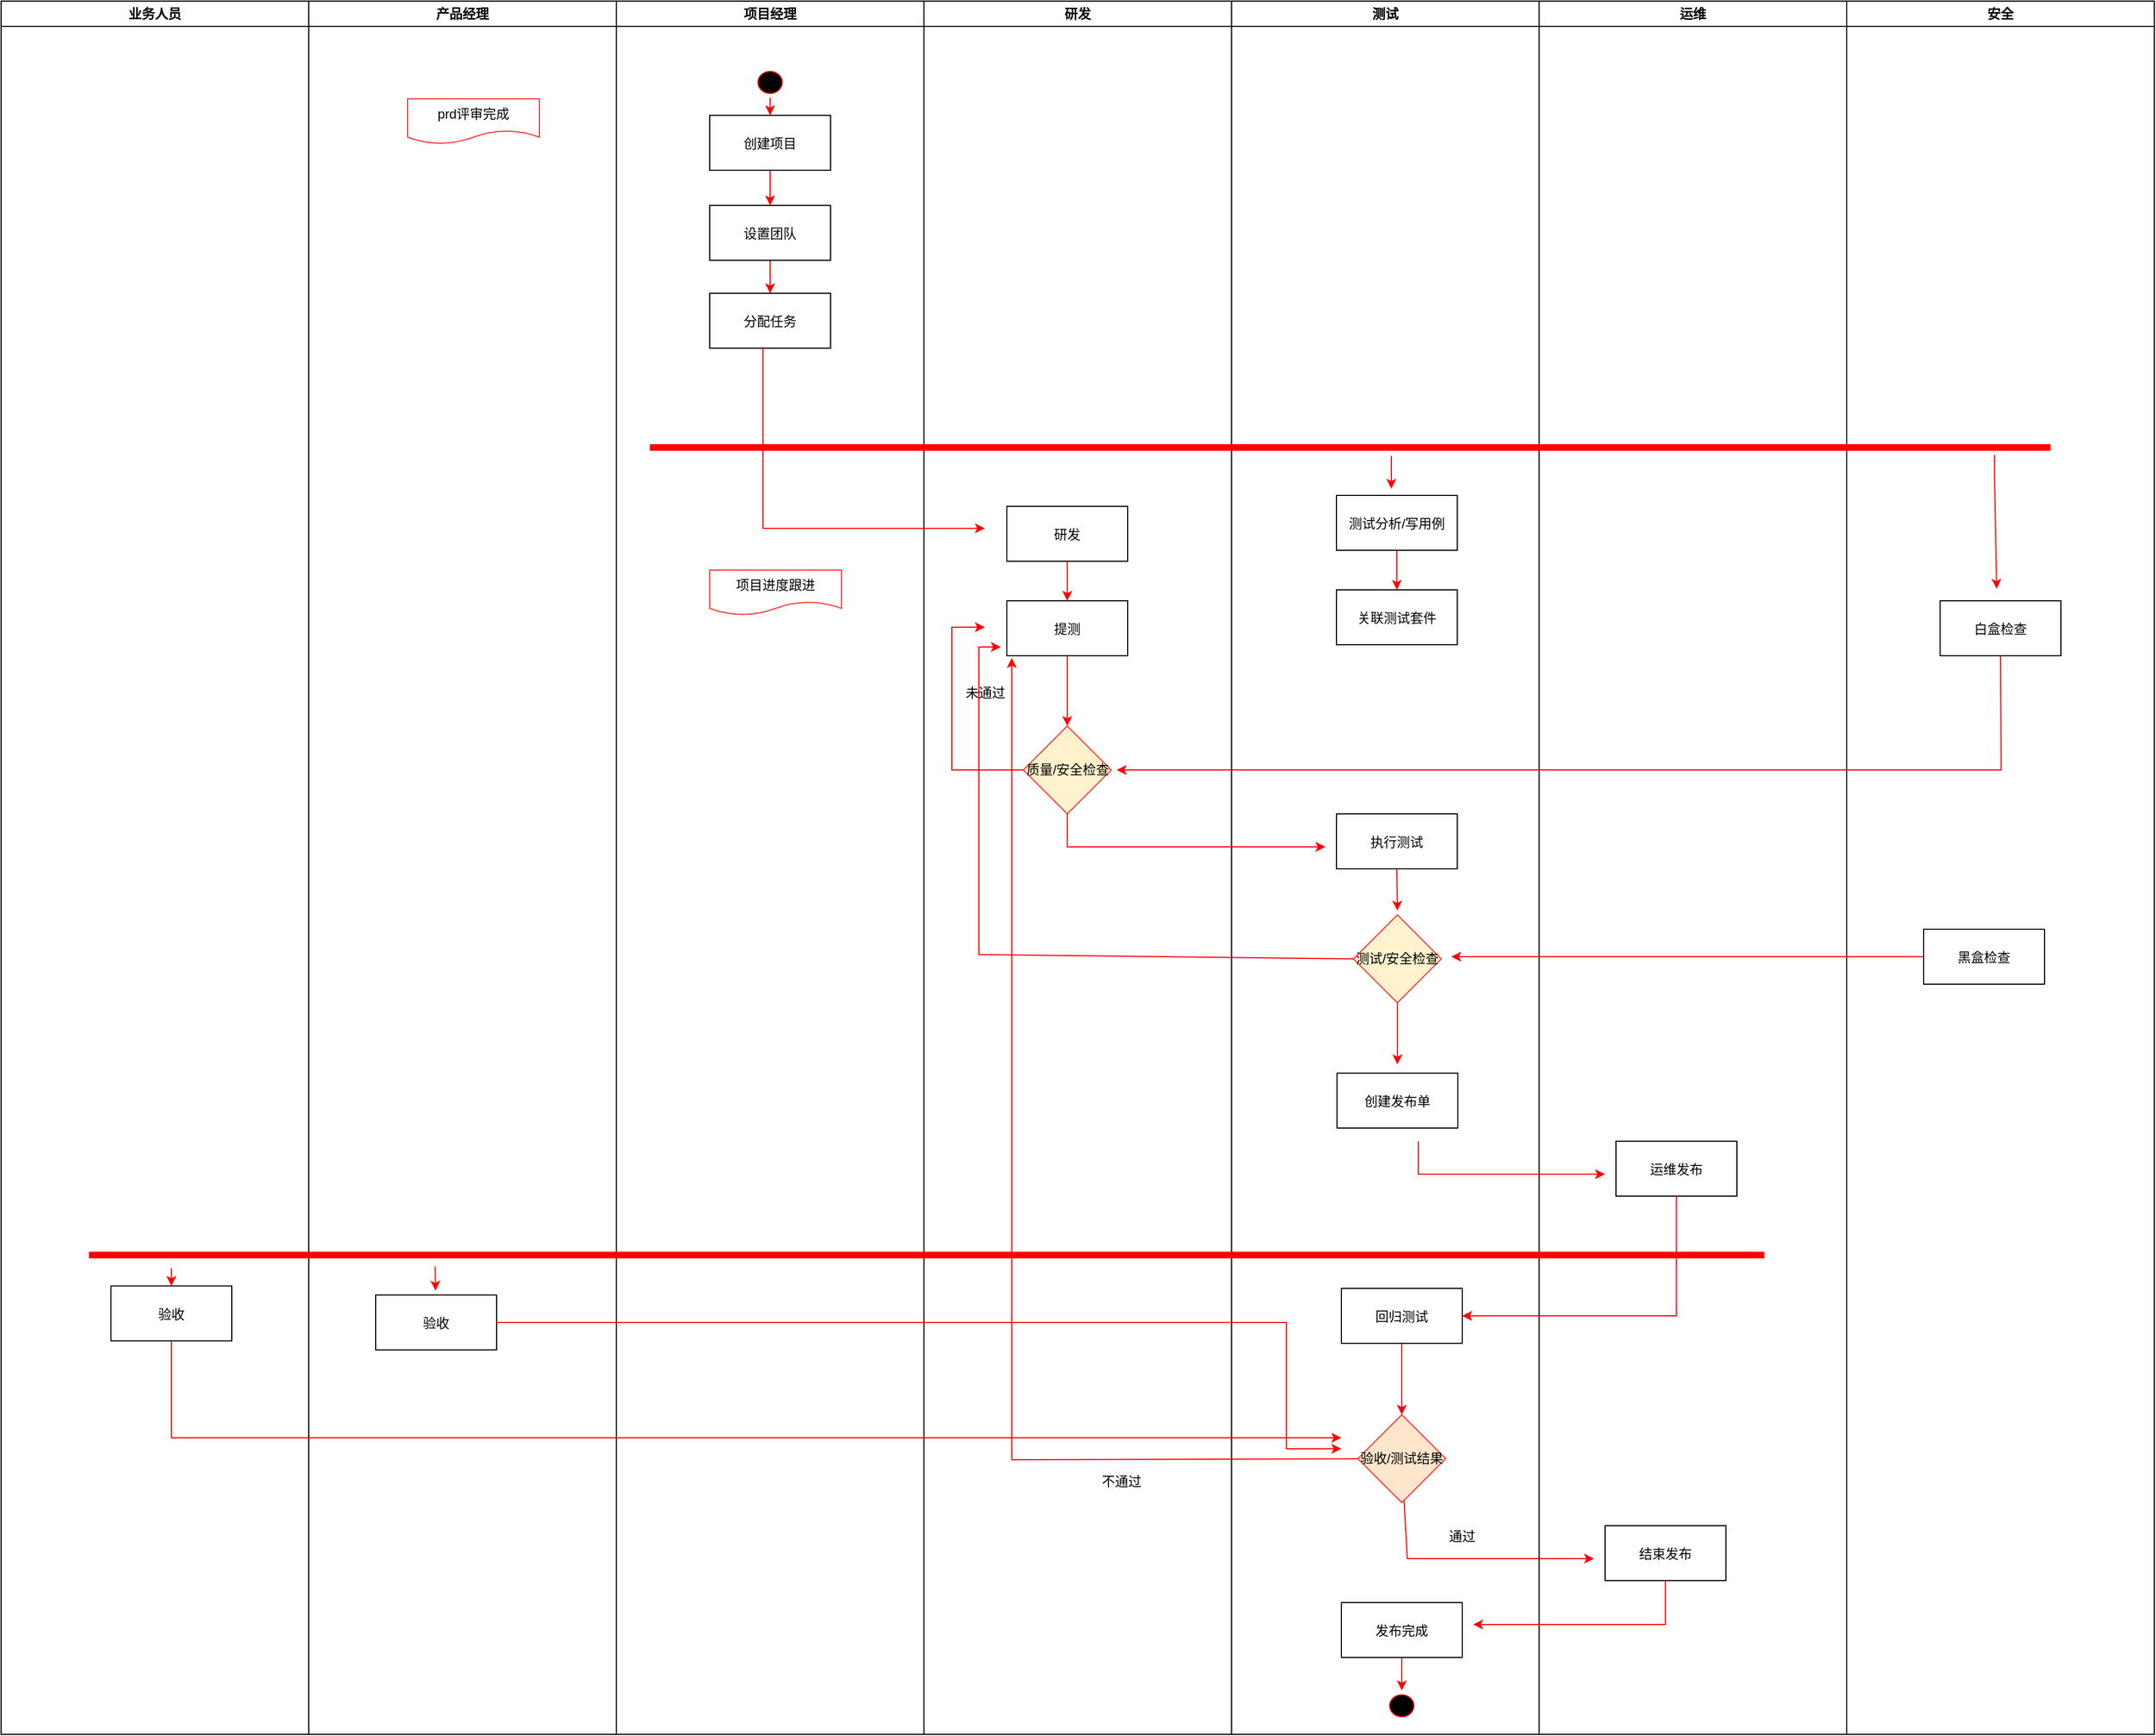<mxfile version="14.8.0" type="github">
  <diagram name="Page-1" id="e7e014a7-5840-1c2e-5031-d8a46d1fe8dd">
    <mxGraphModel dx="946" dy="622" grid="1" gridSize="10" guides="1" tooltips="1" connect="1" arrows="1" fold="1" page="1" pageScale="1" pageWidth="1169" pageHeight="826" background="none" math="0" shadow="0">
      <root>
        <mxCell id="0" />
        <mxCell id="1" parent="0" />
        <mxCell id="-G7RlhfHXF_KcmEhn6gb-41" value="业务人员" style="swimlane;whiteSpace=wrap" vertex="1" parent="1">
          <mxGeometry x="40" y="42" width="280" height="1578" as="geometry" />
        </mxCell>
        <mxCell id="-G7RlhfHXF_KcmEhn6gb-79" style="edgeStyle=none;rounded=0;orthogonalLoop=1;jettySize=auto;html=1;exitX=0.5;exitY=0;exitDx=0;exitDy=0;strokeColor=#FF0000;" edge="1" parent="-G7RlhfHXF_KcmEhn6gb-41">
          <mxGeometry relative="1" as="geometry">
            <mxPoint x="245.5" y="212" as="sourcePoint" />
            <mxPoint x="245.5" y="212" as="targetPoint" />
          </mxGeometry>
        </mxCell>
        <mxCell id="-G7RlhfHXF_KcmEhn6gb-172" value="" style="edgeStyle=none;rounded=0;orthogonalLoop=1;jettySize=auto;html=1;strokeColor=#FF0000;" edge="1" parent="-G7RlhfHXF_KcmEhn6gb-41" target="-G7RlhfHXF_KcmEhn6gb-173">
          <mxGeometry relative="1" as="geometry">
            <mxPoint x="155" y="1153.75" as="sourcePoint" />
          </mxGeometry>
        </mxCell>
        <mxCell id="-G7RlhfHXF_KcmEhn6gb-173" value="验收" style="" vertex="1" parent="-G7RlhfHXF_KcmEhn6gb-41">
          <mxGeometry x="100" y="1169.75" width="110" height="50" as="geometry" />
        </mxCell>
        <mxCell id="-G7RlhfHXF_KcmEhn6gb-47" value="产品经理" style="swimlane;whiteSpace=wrap" vertex="1" parent="1">
          <mxGeometry x="320" y="42" width="280" height="1578" as="geometry" />
        </mxCell>
        <mxCell id="-G7RlhfHXF_KcmEhn6gb-148" value="prd评审完成" style="shape=document;whiteSpace=wrap;html=1;boundedLbl=1;strokeColor=#FF3333;" vertex="1" parent="-G7RlhfHXF_KcmEhn6gb-47">
          <mxGeometry x="90" y="89" width="120" height="41" as="geometry" />
        </mxCell>
        <mxCell id="-G7RlhfHXF_KcmEhn6gb-170" value="" style="edgeStyle=none;rounded=0;orthogonalLoop=1;jettySize=auto;html=1;strokeColor=#FF0000;" edge="1" parent="-G7RlhfHXF_KcmEhn6gb-47">
          <mxGeometry relative="1" as="geometry">
            <mxPoint x="115" y="1152" as="sourcePoint" />
            <mxPoint x="115.468" y="1174" as="targetPoint" />
          </mxGeometry>
        </mxCell>
        <mxCell id="-G7RlhfHXF_KcmEhn6gb-171" value="验收" style="" vertex="1" parent="-G7RlhfHXF_KcmEhn6gb-47">
          <mxGeometry x="61" y="1178" width="110" height="50" as="geometry" />
        </mxCell>
        <mxCell id="-G7RlhfHXF_KcmEhn6gb-50" value="项目经理" style="swimlane;whiteSpace=wrap" vertex="1" parent="1">
          <mxGeometry x="600" y="42" width="280" height="1578" as="geometry" />
        </mxCell>
        <mxCell id="-G7RlhfHXF_KcmEhn6gb-119" value="" style="edgeStyle=none;rounded=0;orthogonalLoop=1;jettySize=auto;html=1;strokeColor=#FF0000;" edge="1" parent="-G7RlhfHXF_KcmEhn6gb-50" source="-G7RlhfHXF_KcmEhn6gb-116" target="-G7RlhfHXF_KcmEhn6gb-117">
          <mxGeometry relative="1" as="geometry" />
        </mxCell>
        <mxCell id="-G7RlhfHXF_KcmEhn6gb-116" value="" style="ellipse;shape=startState;fillColor=#000000;strokeColor=#ff0000;" vertex="1" parent="-G7RlhfHXF_KcmEhn6gb-50">
          <mxGeometry x="125" y="60" width="30" height="28" as="geometry" />
        </mxCell>
        <mxCell id="-G7RlhfHXF_KcmEhn6gb-121" value="" style="edgeStyle=none;rounded=0;orthogonalLoop=1;jettySize=auto;html=1;strokeColor=#FF0000;" edge="1" parent="-G7RlhfHXF_KcmEhn6gb-50" source="-G7RlhfHXF_KcmEhn6gb-117" target="-G7RlhfHXF_KcmEhn6gb-120">
          <mxGeometry relative="1" as="geometry" />
        </mxCell>
        <mxCell id="-G7RlhfHXF_KcmEhn6gb-117" value="创建项目" style="" vertex="1" parent="-G7RlhfHXF_KcmEhn6gb-50">
          <mxGeometry x="85" y="104" width="110" height="50" as="geometry" />
        </mxCell>
        <mxCell id="-G7RlhfHXF_KcmEhn6gb-123" value="" style="edgeStyle=none;rounded=0;orthogonalLoop=1;jettySize=auto;html=1;strokeColor=#FF0000;" edge="1" parent="-G7RlhfHXF_KcmEhn6gb-50" source="-G7RlhfHXF_KcmEhn6gb-120" target="-G7RlhfHXF_KcmEhn6gb-122">
          <mxGeometry relative="1" as="geometry" />
        </mxCell>
        <mxCell id="-G7RlhfHXF_KcmEhn6gb-120" value="设置团队" style="" vertex="1" parent="-G7RlhfHXF_KcmEhn6gb-50">
          <mxGeometry x="85" y="186" width="110" height="50" as="geometry" />
        </mxCell>
        <mxCell id="-G7RlhfHXF_KcmEhn6gb-122" value="分配任务" style="" vertex="1" parent="-G7RlhfHXF_KcmEhn6gb-50">
          <mxGeometry x="85" y="266" width="110" height="50" as="geometry" />
        </mxCell>
        <mxCell id="-G7RlhfHXF_KcmEhn6gb-149" value="项目进度跟进" style="shape=document;whiteSpace=wrap;html=1;boundedLbl=1;strokeColor=#FF3333;" vertex="1" parent="-G7RlhfHXF_KcmEhn6gb-50">
          <mxGeometry x="85" y="518" width="120" height="41" as="geometry" />
        </mxCell>
        <mxCell id="-G7RlhfHXF_KcmEhn6gb-52" value="研发" style="swimlane;whiteSpace=wrap" vertex="1" parent="1">
          <mxGeometry x="880" y="42" width="280" height="1578" as="geometry" />
        </mxCell>
        <mxCell id="-G7RlhfHXF_KcmEhn6gb-133" value="" style="edgeStyle=none;rounded=0;orthogonalLoop=1;jettySize=auto;html=1;strokeColor=#FF0000;" edge="1" parent="-G7RlhfHXF_KcmEhn6gb-52" source="-G7RlhfHXF_KcmEhn6gb-124" target="-G7RlhfHXF_KcmEhn6gb-132">
          <mxGeometry relative="1" as="geometry" />
        </mxCell>
        <mxCell id="-G7RlhfHXF_KcmEhn6gb-124" value="研发" style="" vertex="1" parent="-G7RlhfHXF_KcmEhn6gb-52">
          <mxGeometry x="75.5" y="460" width="110" height="50" as="geometry" />
        </mxCell>
        <mxCell id="-G7RlhfHXF_KcmEhn6gb-138" value="" style="edgeStyle=none;rounded=0;orthogonalLoop=1;jettySize=auto;html=1;strokeColor=#FF0000;" edge="1" parent="-G7RlhfHXF_KcmEhn6gb-52" source="-G7RlhfHXF_KcmEhn6gb-132" target="-G7RlhfHXF_KcmEhn6gb-137">
          <mxGeometry relative="1" as="geometry" />
        </mxCell>
        <mxCell id="-G7RlhfHXF_KcmEhn6gb-132" value="提测" style="" vertex="1" parent="-G7RlhfHXF_KcmEhn6gb-52">
          <mxGeometry x="75.5" y="546" width="110" height="50" as="geometry" />
        </mxCell>
        <mxCell id="-G7RlhfHXF_KcmEhn6gb-137" value="质量/安全检查" style="rhombus;whiteSpace=wrap;html=1;fillColor=#fff2cc;strokeColor=#FF3333;" vertex="1" parent="-G7RlhfHXF_KcmEhn6gb-52">
          <mxGeometry x="90.5" y="660" width="80" height="80" as="geometry" />
        </mxCell>
        <mxCell id="-G7RlhfHXF_KcmEhn6gb-189" value="不通过" style="text;html=1;strokeColor=none;fillColor=none;align=center;verticalAlign=middle;whiteSpace=wrap;rounded=0;" vertex="1" parent="-G7RlhfHXF_KcmEhn6gb-52">
          <mxGeometry x="160" y="1338" width="40" height="20" as="geometry" />
        </mxCell>
        <mxCell id="-G7RlhfHXF_KcmEhn6gb-54" value="测试" style="swimlane;whiteSpace=wrap;" vertex="1" parent="1">
          <mxGeometry x="1160" y="42" width="280" height="1578" as="geometry" />
        </mxCell>
        <mxCell id="-G7RlhfHXF_KcmEhn6gb-135" value="" style="edgeStyle=none;rounded=0;orthogonalLoop=1;jettySize=auto;html=1;strokeColor=#FF0000;" edge="1" parent="-G7RlhfHXF_KcmEhn6gb-54" source="-G7RlhfHXF_KcmEhn6gb-129" target="-G7RlhfHXF_KcmEhn6gb-134">
          <mxGeometry relative="1" as="geometry" />
        </mxCell>
        <mxCell id="-G7RlhfHXF_KcmEhn6gb-129" value="测试分析/写用例" style="" vertex="1" parent="-G7RlhfHXF_KcmEhn6gb-54">
          <mxGeometry x="95.5" y="450" width="110" height="50" as="geometry" />
        </mxCell>
        <mxCell id="-G7RlhfHXF_KcmEhn6gb-134" value="关联测试套件" style="" vertex="1" parent="-G7RlhfHXF_KcmEhn6gb-54">
          <mxGeometry x="95.5" y="536" width="110" height="50" as="geometry" />
        </mxCell>
        <mxCell id="-G7RlhfHXF_KcmEhn6gb-143" value="执行测试" style="" vertex="1" parent="-G7RlhfHXF_KcmEhn6gb-54">
          <mxGeometry x="95.5" y="740" width="110" height="50" as="geometry" />
        </mxCell>
        <mxCell id="-G7RlhfHXF_KcmEhn6gb-157" value="" style="edgeStyle=none;rounded=0;orthogonalLoop=1;jettySize=auto;html=1;strokeColor=#FF0000;" edge="1" parent="-G7RlhfHXF_KcmEhn6gb-54" source="-G7RlhfHXF_KcmEhn6gb-150">
          <mxGeometry relative="1" as="geometry">
            <mxPoint x="151" y="968" as="targetPoint" />
          </mxGeometry>
        </mxCell>
        <mxCell id="-G7RlhfHXF_KcmEhn6gb-150" value="测试/安全检查" style="rhombus;whiteSpace=wrap;html=1;fillColor=#fff2cc;strokeColor=#FF3333;" vertex="1" parent="-G7RlhfHXF_KcmEhn6gb-54">
          <mxGeometry x="111" y="832" width="80" height="80" as="geometry" />
        </mxCell>
        <mxCell id="-G7RlhfHXF_KcmEhn6gb-158" value="创建发布单" style="" vertex="1" parent="-G7RlhfHXF_KcmEhn6gb-54">
          <mxGeometry x="96" y="976" width="110" height="50" as="geometry" />
        </mxCell>
        <mxCell id="-G7RlhfHXF_KcmEhn6gb-181" value="" style="edgeStyle=none;rounded=0;orthogonalLoop=1;jettySize=auto;html=1;strokeColor=#FF0000;" edge="1" parent="-G7RlhfHXF_KcmEhn6gb-54" source="-G7RlhfHXF_KcmEhn6gb-174">
          <mxGeometry relative="1" as="geometry">
            <mxPoint x="330" y="1418" as="targetPoint" />
            <Array as="points">
              <mxPoint x="160" y="1418" />
            </Array>
          </mxGeometry>
        </mxCell>
        <mxCell id="-G7RlhfHXF_KcmEhn6gb-174" value="验收/测试结果" style="rhombus;whiteSpace=wrap;html=1;fillColor=#ffe6cc;strokeColor=#FF3333;" vertex="1" parent="-G7RlhfHXF_KcmEhn6gb-54">
          <mxGeometry x="115" y="1287" width="80" height="80" as="geometry" />
        </mxCell>
        <mxCell id="-G7RlhfHXF_KcmEhn6gb-186" value="" style="edgeStyle=none;rounded=0;orthogonalLoop=1;jettySize=auto;html=1;strokeColor=#FF0000;" edge="1" parent="-G7RlhfHXF_KcmEhn6gb-54" source="-G7RlhfHXF_KcmEhn6gb-180" target="-G7RlhfHXF_KcmEhn6gb-185">
          <mxGeometry relative="1" as="geometry" />
        </mxCell>
        <mxCell id="-G7RlhfHXF_KcmEhn6gb-180" value="发布完成" style="" vertex="1" parent="-G7RlhfHXF_KcmEhn6gb-54">
          <mxGeometry x="100" y="1458" width="110" height="50" as="geometry" />
        </mxCell>
        <mxCell id="-G7RlhfHXF_KcmEhn6gb-185" value="" style="ellipse;shape=startState;fillColor=#000000;strokeColor=#ff0000;" vertex="1" parent="-G7RlhfHXF_KcmEhn6gb-54">
          <mxGeometry x="140" y="1538" width="30" height="28" as="geometry" />
        </mxCell>
        <mxCell id="-G7RlhfHXF_KcmEhn6gb-81" value="运维" style="swimlane;whiteSpace=wrap" vertex="1" parent="1">
          <mxGeometry x="1440" y="42" width="280" height="1578" as="geometry" />
        </mxCell>
        <mxCell id="-G7RlhfHXF_KcmEhn6gb-163" value="运维发布" style="" vertex="1" parent="-G7RlhfHXF_KcmEhn6gb-81">
          <mxGeometry x="70" y="1038" width="110" height="50" as="geometry" />
        </mxCell>
        <mxCell id="-G7RlhfHXF_KcmEhn6gb-179" value="结束发布" style="" vertex="1" parent="-G7RlhfHXF_KcmEhn6gb-81">
          <mxGeometry x="60" y="1388" width="110" height="50" as="geometry" />
        </mxCell>
        <mxCell id="-G7RlhfHXF_KcmEhn6gb-115" value="安全" style="swimlane;whiteSpace=wrap" vertex="1" parent="1">
          <mxGeometry x="1720" y="42" width="280" height="1578" as="geometry" />
        </mxCell>
        <mxCell id="-G7RlhfHXF_KcmEhn6gb-136" value="白盒检查" style="" vertex="1" parent="-G7RlhfHXF_KcmEhn6gb-115">
          <mxGeometry x="85" y="546" width="110" height="50" as="geometry" />
        </mxCell>
        <mxCell id="-G7RlhfHXF_KcmEhn6gb-151" value="黑盒检查" style="" vertex="1" parent="-G7RlhfHXF_KcmEhn6gb-115">
          <mxGeometry x="70" y="845" width="110" height="50" as="geometry" />
        </mxCell>
        <mxCell id="-G7RlhfHXF_KcmEhn6gb-126" value="" style="shape=line;strokeWidth=6;strokeColor=#ff0000;rotation=-180;" vertex="1" parent="1">
          <mxGeometry x="630.5" y="430.5" width="1275" height="35.75" as="geometry" />
        </mxCell>
        <mxCell id="-G7RlhfHXF_KcmEhn6gb-128" style="edgeStyle=none;rounded=0;orthogonalLoop=1;jettySize=auto;html=1;exitX=0.441;exitY=0.98;exitDx=0;exitDy=0;strokeColor=#FF0000;exitPerimeter=0;" edge="1" parent="1" source="-G7RlhfHXF_KcmEhn6gb-122">
          <mxGeometry relative="1" as="geometry">
            <mxPoint x="935.5" y="522" as="targetPoint" />
            <Array as="points">
              <mxPoint x="733.5" y="522" />
            </Array>
          </mxGeometry>
        </mxCell>
        <mxCell id="-G7RlhfHXF_KcmEhn6gb-131" value="" style="edgeStyle=none;rounded=0;orthogonalLoop=1;jettySize=auto;html=1;strokeColor=#FF0000;" edge="1" parent="1">
          <mxGeometry relative="1" as="geometry">
            <mxPoint x="1305.5" y="456" as="sourcePoint" />
            <mxPoint x="1305.5" y="486" as="targetPoint" />
          </mxGeometry>
        </mxCell>
        <mxCell id="-G7RlhfHXF_KcmEhn6gb-139" style="edgeStyle=none;rounded=0;orthogonalLoop=1;jettySize=auto;html=1;exitX=0;exitY=0.5;exitDx=0;exitDy=0;strokeColor=#FF0000;" edge="1" parent="1" source="-G7RlhfHXF_KcmEhn6gb-137">
          <mxGeometry relative="1" as="geometry">
            <mxPoint x="935.5" y="612" as="targetPoint" />
            <Array as="points">
              <mxPoint x="905.5" y="742" />
              <mxPoint x="905.5" y="612" />
            </Array>
          </mxGeometry>
        </mxCell>
        <mxCell id="-G7RlhfHXF_KcmEhn6gb-140" value="未通过" style="text;html=1;strokeColor=none;fillColor=none;align=center;verticalAlign=middle;whiteSpace=wrap;rounded=0;" vertex="1" parent="1">
          <mxGeometry x="915.5" y="662" width="40" height="20" as="geometry" />
        </mxCell>
        <mxCell id="-G7RlhfHXF_KcmEhn6gb-141" style="edgeStyle=none;rounded=0;orthogonalLoop=1;jettySize=auto;html=1;exitX=0.5;exitY=1;exitDx=0;exitDy=0;strokeColor=#FF0000;" edge="1" parent="1" source="-G7RlhfHXF_KcmEhn6gb-136">
          <mxGeometry relative="1" as="geometry">
            <mxPoint x="1055.5" y="742" as="targetPoint" />
            <Array as="points">
              <mxPoint x="1860.5" y="742" />
            </Array>
          </mxGeometry>
        </mxCell>
        <mxCell id="-G7RlhfHXF_KcmEhn6gb-142" value="" style="edgeStyle=none;rounded=0;orthogonalLoop=1;jettySize=auto;html=1;strokeColor=#FF0000;entryX=0.386;entryY=-0.1;entryDx=0;entryDy=0;entryPerimeter=0;" edge="1" parent="1">
          <mxGeometry relative="1" as="geometry">
            <mxPoint x="1854.5" y="455" as="sourcePoint" />
            <mxPoint x="1856.46" y="577" as="targetPoint" />
            <Array as="points">
              <mxPoint x="1854.5" y="475" />
            </Array>
          </mxGeometry>
        </mxCell>
        <mxCell id="-G7RlhfHXF_KcmEhn6gb-144" style="edgeStyle=none;rounded=0;orthogonalLoop=1;jettySize=auto;html=1;exitX=0.5;exitY=1;exitDx=0;exitDy=0;strokeColor=#FF0000;" edge="1" parent="1" source="-G7RlhfHXF_KcmEhn6gb-137">
          <mxGeometry relative="1" as="geometry">
            <mxPoint x="1245.5" y="812" as="targetPoint" />
            <Array as="points">
              <mxPoint x="1010.5" y="812" />
            </Array>
          </mxGeometry>
        </mxCell>
        <mxCell id="-G7RlhfHXF_KcmEhn6gb-152" style="edgeStyle=none;rounded=0;orthogonalLoop=1;jettySize=auto;html=1;exitX=0.5;exitY=1;exitDx=0;exitDy=0;strokeColor=#FF0000;" edge="1" parent="1" source="-G7RlhfHXF_KcmEhn6gb-143">
          <mxGeometry relative="1" as="geometry">
            <mxPoint x="1311" y="870" as="targetPoint" />
          </mxGeometry>
        </mxCell>
        <mxCell id="-G7RlhfHXF_KcmEhn6gb-153" style="edgeStyle=none;rounded=0;orthogonalLoop=1;jettySize=auto;html=1;exitX=0;exitY=0.5;exitDx=0;exitDy=0;strokeColor=#FF0000;" edge="1" parent="1" source="-G7RlhfHXF_KcmEhn6gb-151">
          <mxGeometry relative="1" as="geometry">
            <mxPoint x="1360" y="912" as="targetPoint" />
          </mxGeometry>
        </mxCell>
        <mxCell id="-G7RlhfHXF_KcmEhn6gb-154" style="edgeStyle=none;rounded=0;orthogonalLoop=1;jettySize=auto;html=1;exitX=0;exitY=0.5;exitDx=0;exitDy=0;strokeColor=#FF0000;" edge="1" parent="1" source="-G7RlhfHXF_KcmEhn6gb-150">
          <mxGeometry relative="1" as="geometry">
            <mxPoint x="950" y="630" as="targetPoint" />
            <Array as="points">
              <mxPoint x="930" y="910" />
              <mxPoint x="930" y="630" />
            </Array>
          </mxGeometry>
        </mxCell>
        <mxCell id="-G7RlhfHXF_KcmEhn6gb-164" value="" style="edgeStyle=none;rounded=0;orthogonalLoop=1;jettySize=auto;html=1;strokeColor=#FF0000;" edge="1" parent="1">
          <mxGeometry relative="1" as="geometry">
            <mxPoint x="1330" y="1080" as="sourcePoint" />
            <mxPoint x="1500" y="1110" as="targetPoint" />
            <Array as="points">
              <mxPoint x="1330" y="1110" />
            </Array>
          </mxGeometry>
        </mxCell>
        <mxCell id="-G7RlhfHXF_KcmEhn6gb-175" value="" style="edgeStyle=none;rounded=0;orthogonalLoop=1;jettySize=auto;html=1;strokeColor=#FF0000;" edge="1" parent="1" source="-G7RlhfHXF_KcmEhn6gb-165" target="-G7RlhfHXF_KcmEhn6gb-174">
          <mxGeometry relative="1" as="geometry" />
        </mxCell>
        <mxCell id="-G7RlhfHXF_KcmEhn6gb-165" value="回归测试" style="" vertex="1" parent="1">
          <mxGeometry x="1260" y="1214" width="110" height="50" as="geometry" />
        </mxCell>
        <mxCell id="-G7RlhfHXF_KcmEhn6gb-166" value="" style="edgeStyle=none;rounded=0;orthogonalLoop=1;jettySize=auto;html=1;strokeColor=#FF0000;" edge="1" parent="1" source="-G7RlhfHXF_KcmEhn6gb-163" target="-G7RlhfHXF_KcmEhn6gb-165">
          <mxGeometry relative="1" as="geometry">
            <Array as="points">
              <mxPoint x="1565" y="1239" />
            </Array>
          </mxGeometry>
        </mxCell>
        <mxCell id="-G7RlhfHXF_KcmEhn6gb-167" value="" style="shape=line;strokeWidth=6;strokeColor=#ff0000;rotation=-180;" vertex="1" parent="1">
          <mxGeometry x="120" y="1171.5" width="1525" height="24.25" as="geometry" />
        </mxCell>
        <mxCell id="-G7RlhfHXF_KcmEhn6gb-176" style="edgeStyle=none;rounded=0;orthogonalLoop=1;jettySize=auto;html=1;exitX=1;exitY=0.5;exitDx=0;exitDy=0;strokeColor=#FF0000;" edge="1" parent="1" source="-G7RlhfHXF_KcmEhn6gb-171">
          <mxGeometry relative="1" as="geometry">
            <mxPoint x="1260" y="1360" as="targetPoint" />
            <Array as="points">
              <mxPoint x="1210" y="1245" />
              <mxPoint x="1210" y="1360" />
            </Array>
          </mxGeometry>
        </mxCell>
        <mxCell id="-G7RlhfHXF_KcmEhn6gb-178" style="edgeStyle=none;rounded=0;orthogonalLoop=1;jettySize=auto;html=1;exitX=0.5;exitY=1;exitDx=0;exitDy=0;strokeColor=#FF0000;" edge="1" parent="1" source="-G7RlhfHXF_KcmEhn6gb-173">
          <mxGeometry relative="1" as="geometry">
            <mxPoint x="1260" y="1350" as="targetPoint" />
            <Array as="points">
              <mxPoint x="195" y="1350" />
              <mxPoint x="720" y="1350" />
            </Array>
          </mxGeometry>
        </mxCell>
        <mxCell id="-G7RlhfHXF_KcmEhn6gb-182" value="通过" style="text;html=1;strokeColor=none;fillColor=none;align=center;verticalAlign=middle;whiteSpace=wrap;rounded=0;" vertex="1" parent="1">
          <mxGeometry x="1350" y="1430" width="40" height="20" as="geometry" />
        </mxCell>
        <mxCell id="-G7RlhfHXF_KcmEhn6gb-187" style="edgeStyle=none;rounded=0;orthogonalLoop=1;jettySize=auto;html=1;exitX=0.5;exitY=1;exitDx=0;exitDy=0;strokeColor=#FF0000;" edge="1" parent="1" source="-G7RlhfHXF_KcmEhn6gb-179">
          <mxGeometry relative="1" as="geometry">
            <mxPoint x="1380" y="1520" as="targetPoint" />
            <Array as="points">
              <mxPoint x="1555" y="1520" />
            </Array>
          </mxGeometry>
        </mxCell>
        <mxCell id="-G7RlhfHXF_KcmEhn6gb-188" style="edgeStyle=none;rounded=0;orthogonalLoop=1;jettySize=auto;html=1;strokeColor=#FF0000;" edge="1" parent="1" source="-G7RlhfHXF_KcmEhn6gb-174">
          <mxGeometry relative="1" as="geometry">
            <mxPoint x="960" y="640" as="targetPoint" />
            <Array as="points">
              <mxPoint x="960" y="1370" />
            </Array>
          </mxGeometry>
        </mxCell>
      </root>
    </mxGraphModel>
  </diagram>
</mxfile>
